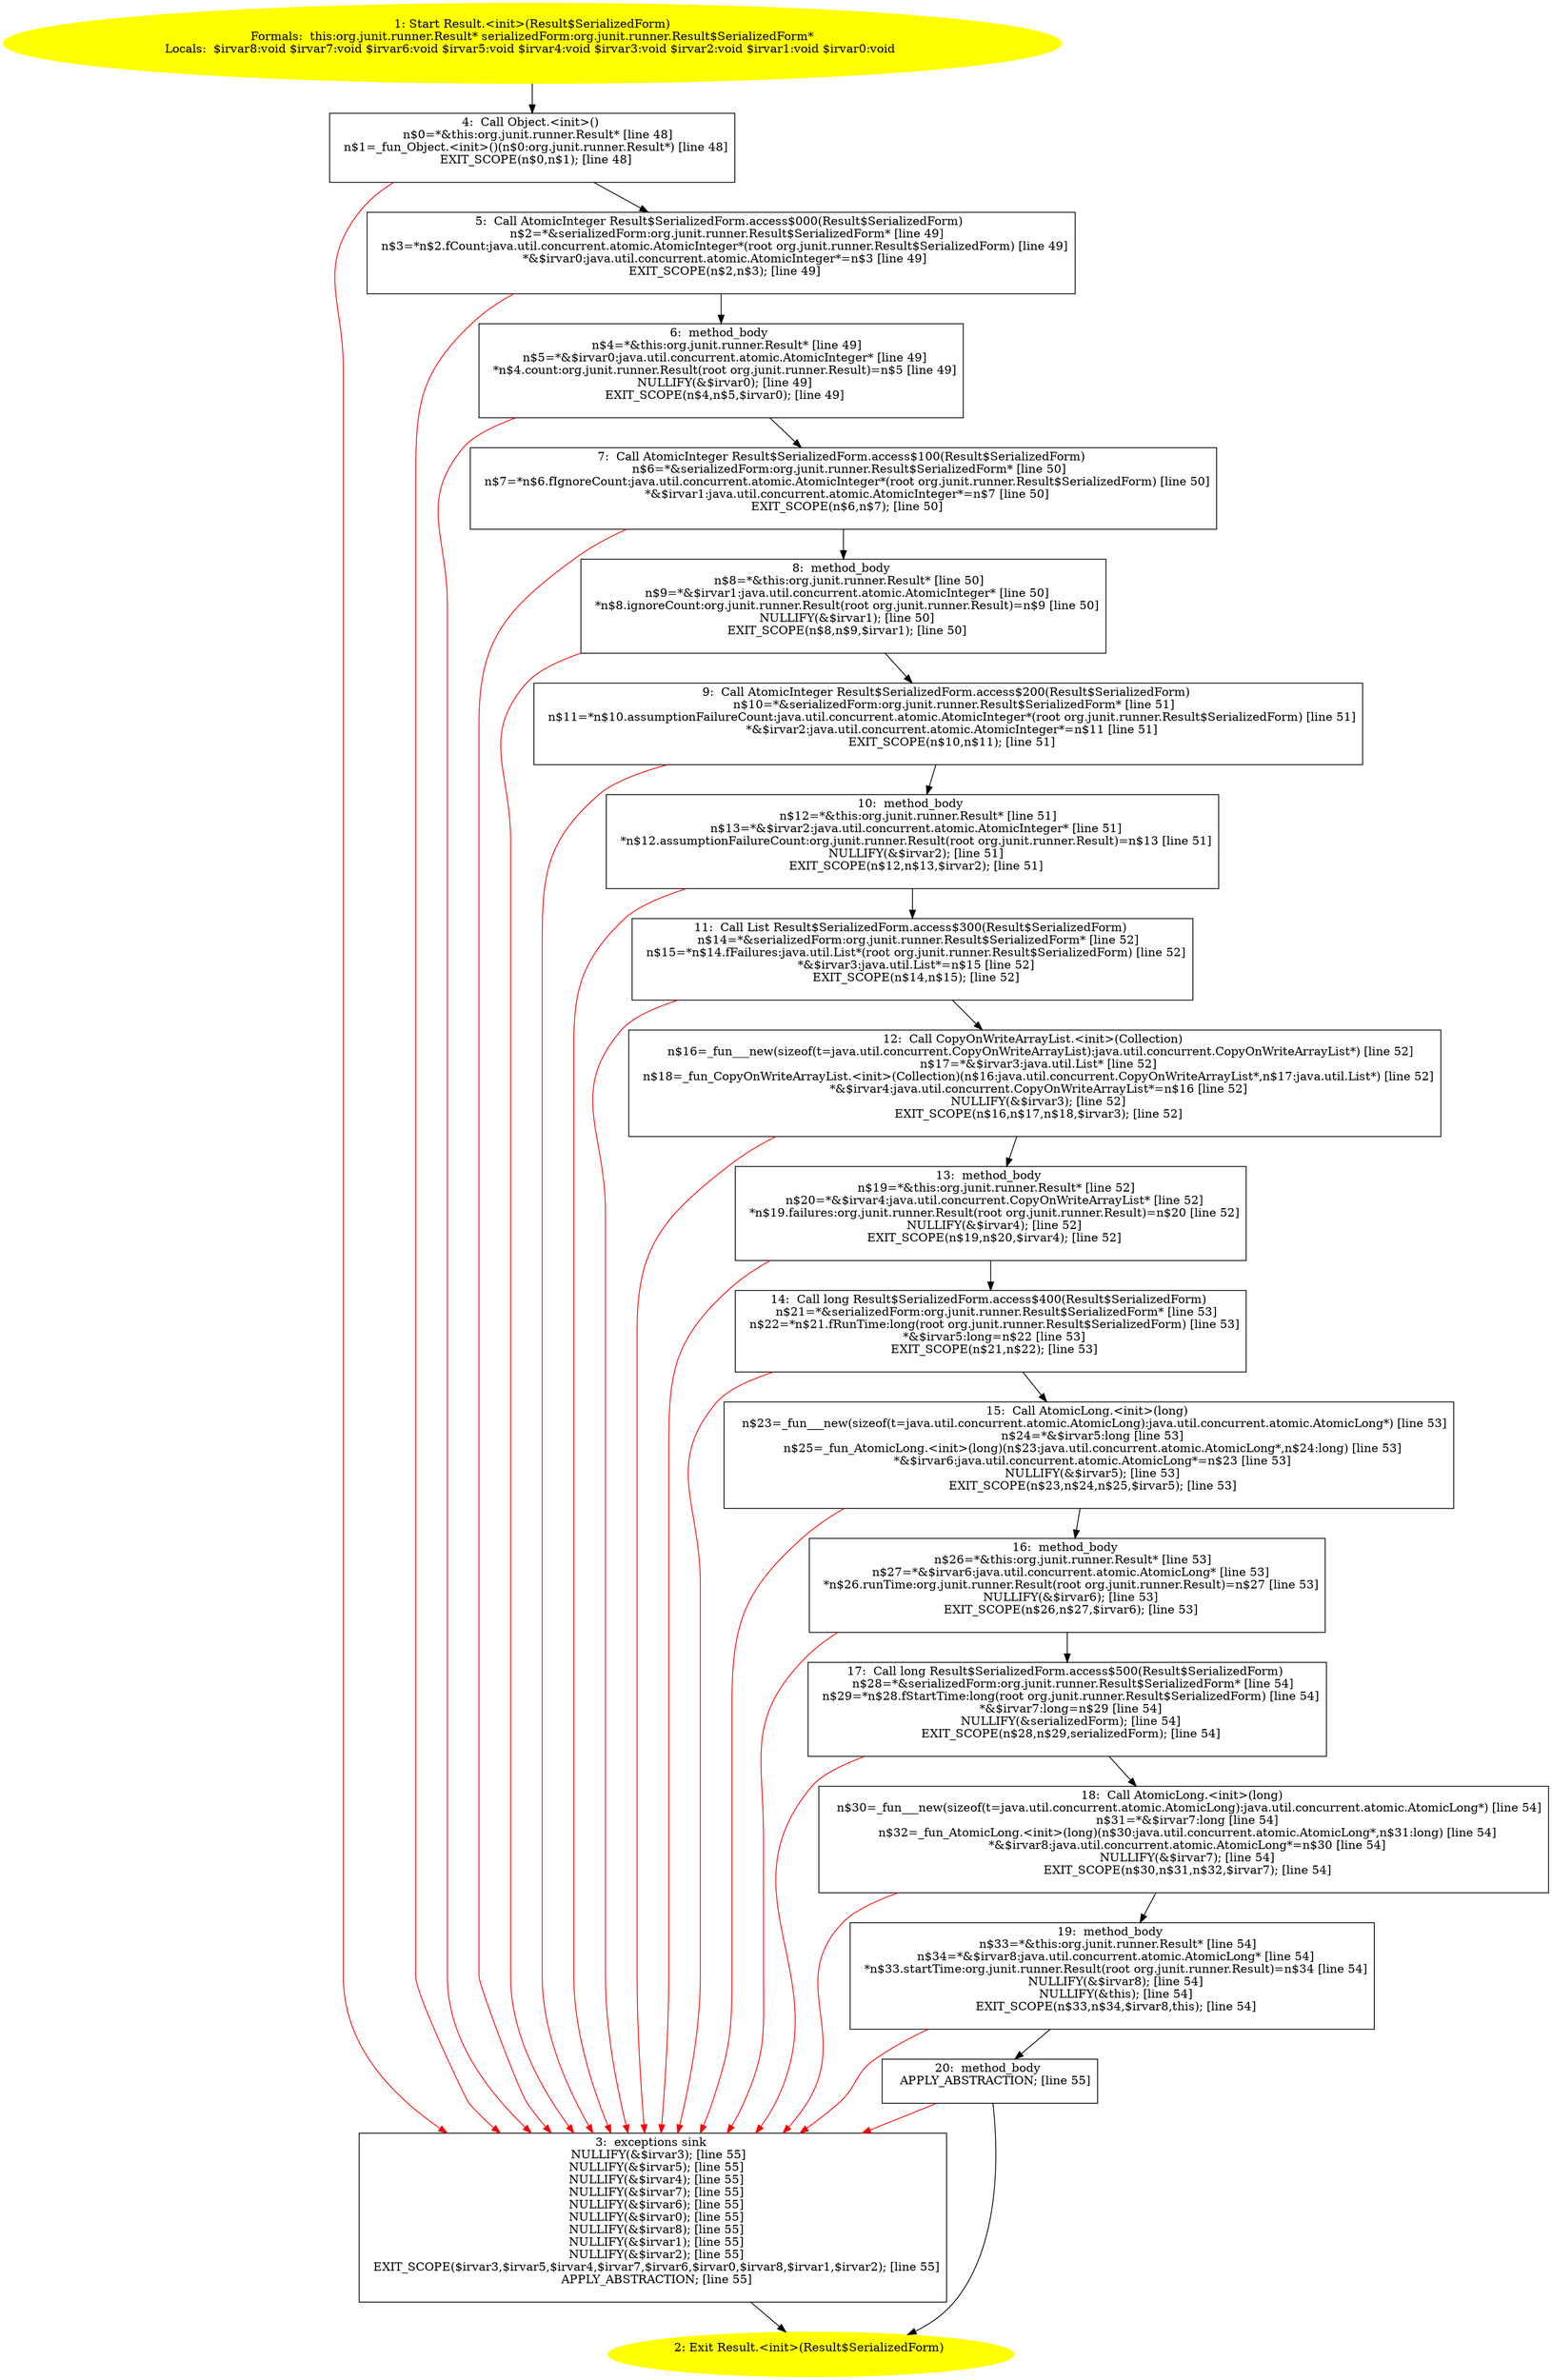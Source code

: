 /* @generated */
digraph cfg {
"org.junit.runner.Result.<init>(org.junit.runner.Result$SerializedForm).6b6fc0f77acfa5e105d82417912eab49_1" [label="1: Start Result.<init>(Result$SerializedForm)\nFormals:  this:org.junit.runner.Result* serializedForm:org.junit.runner.Result$SerializedForm*\nLocals:  $irvar8:void $irvar7:void $irvar6:void $irvar5:void $irvar4:void $irvar3:void $irvar2:void $irvar1:void $irvar0:void \n  " color=yellow style=filled]
	

	 "org.junit.runner.Result.<init>(org.junit.runner.Result$SerializedForm).6b6fc0f77acfa5e105d82417912eab49_1" -> "org.junit.runner.Result.<init>(org.junit.runner.Result$SerializedForm).6b6fc0f77acfa5e105d82417912eab49_4" ;
"org.junit.runner.Result.<init>(org.junit.runner.Result$SerializedForm).6b6fc0f77acfa5e105d82417912eab49_2" [label="2: Exit Result.<init>(Result$SerializedForm) \n  " color=yellow style=filled]
	

"org.junit.runner.Result.<init>(org.junit.runner.Result$SerializedForm).6b6fc0f77acfa5e105d82417912eab49_3" [label="3:  exceptions sink \n   NULLIFY(&$irvar3); [line 55]\n  NULLIFY(&$irvar5); [line 55]\n  NULLIFY(&$irvar4); [line 55]\n  NULLIFY(&$irvar7); [line 55]\n  NULLIFY(&$irvar6); [line 55]\n  NULLIFY(&$irvar0); [line 55]\n  NULLIFY(&$irvar8); [line 55]\n  NULLIFY(&$irvar1); [line 55]\n  NULLIFY(&$irvar2); [line 55]\n  EXIT_SCOPE($irvar3,$irvar5,$irvar4,$irvar7,$irvar6,$irvar0,$irvar8,$irvar1,$irvar2); [line 55]\n  APPLY_ABSTRACTION; [line 55]\n " shape="box"]
	

	 "org.junit.runner.Result.<init>(org.junit.runner.Result$SerializedForm).6b6fc0f77acfa5e105d82417912eab49_3" -> "org.junit.runner.Result.<init>(org.junit.runner.Result$SerializedForm).6b6fc0f77acfa5e105d82417912eab49_2" ;
"org.junit.runner.Result.<init>(org.junit.runner.Result$SerializedForm).6b6fc0f77acfa5e105d82417912eab49_4" [label="4:  Call Object.<init>() \n   n$0=*&this:org.junit.runner.Result* [line 48]\n  n$1=_fun_Object.<init>()(n$0:org.junit.runner.Result*) [line 48]\n  EXIT_SCOPE(n$0,n$1); [line 48]\n " shape="box"]
	

	 "org.junit.runner.Result.<init>(org.junit.runner.Result$SerializedForm).6b6fc0f77acfa5e105d82417912eab49_4" -> "org.junit.runner.Result.<init>(org.junit.runner.Result$SerializedForm).6b6fc0f77acfa5e105d82417912eab49_5" ;
	 "org.junit.runner.Result.<init>(org.junit.runner.Result$SerializedForm).6b6fc0f77acfa5e105d82417912eab49_4" -> "org.junit.runner.Result.<init>(org.junit.runner.Result$SerializedForm).6b6fc0f77acfa5e105d82417912eab49_3" [color="red" ];
"org.junit.runner.Result.<init>(org.junit.runner.Result$SerializedForm).6b6fc0f77acfa5e105d82417912eab49_5" [label="5:  Call AtomicInteger Result$SerializedForm.access$000(Result$SerializedForm) \n   n$2=*&serializedForm:org.junit.runner.Result$SerializedForm* [line 49]\n  n$3=*n$2.fCount:java.util.concurrent.atomic.AtomicInteger*(root org.junit.runner.Result$SerializedForm) [line 49]\n  *&$irvar0:java.util.concurrent.atomic.AtomicInteger*=n$3 [line 49]\n  EXIT_SCOPE(n$2,n$3); [line 49]\n " shape="box"]
	

	 "org.junit.runner.Result.<init>(org.junit.runner.Result$SerializedForm).6b6fc0f77acfa5e105d82417912eab49_5" -> "org.junit.runner.Result.<init>(org.junit.runner.Result$SerializedForm).6b6fc0f77acfa5e105d82417912eab49_6" ;
	 "org.junit.runner.Result.<init>(org.junit.runner.Result$SerializedForm).6b6fc0f77acfa5e105d82417912eab49_5" -> "org.junit.runner.Result.<init>(org.junit.runner.Result$SerializedForm).6b6fc0f77acfa5e105d82417912eab49_3" [color="red" ];
"org.junit.runner.Result.<init>(org.junit.runner.Result$SerializedForm).6b6fc0f77acfa5e105d82417912eab49_6" [label="6:  method_body \n   n$4=*&this:org.junit.runner.Result* [line 49]\n  n$5=*&$irvar0:java.util.concurrent.atomic.AtomicInteger* [line 49]\n  *n$4.count:org.junit.runner.Result(root org.junit.runner.Result)=n$5 [line 49]\n  NULLIFY(&$irvar0); [line 49]\n  EXIT_SCOPE(n$4,n$5,$irvar0); [line 49]\n " shape="box"]
	

	 "org.junit.runner.Result.<init>(org.junit.runner.Result$SerializedForm).6b6fc0f77acfa5e105d82417912eab49_6" -> "org.junit.runner.Result.<init>(org.junit.runner.Result$SerializedForm).6b6fc0f77acfa5e105d82417912eab49_7" ;
	 "org.junit.runner.Result.<init>(org.junit.runner.Result$SerializedForm).6b6fc0f77acfa5e105d82417912eab49_6" -> "org.junit.runner.Result.<init>(org.junit.runner.Result$SerializedForm).6b6fc0f77acfa5e105d82417912eab49_3" [color="red" ];
"org.junit.runner.Result.<init>(org.junit.runner.Result$SerializedForm).6b6fc0f77acfa5e105d82417912eab49_7" [label="7:  Call AtomicInteger Result$SerializedForm.access$100(Result$SerializedForm) \n   n$6=*&serializedForm:org.junit.runner.Result$SerializedForm* [line 50]\n  n$7=*n$6.fIgnoreCount:java.util.concurrent.atomic.AtomicInteger*(root org.junit.runner.Result$SerializedForm) [line 50]\n  *&$irvar1:java.util.concurrent.atomic.AtomicInteger*=n$7 [line 50]\n  EXIT_SCOPE(n$6,n$7); [line 50]\n " shape="box"]
	

	 "org.junit.runner.Result.<init>(org.junit.runner.Result$SerializedForm).6b6fc0f77acfa5e105d82417912eab49_7" -> "org.junit.runner.Result.<init>(org.junit.runner.Result$SerializedForm).6b6fc0f77acfa5e105d82417912eab49_8" ;
	 "org.junit.runner.Result.<init>(org.junit.runner.Result$SerializedForm).6b6fc0f77acfa5e105d82417912eab49_7" -> "org.junit.runner.Result.<init>(org.junit.runner.Result$SerializedForm).6b6fc0f77acfa5e105d82417912eab49_3" [color="red" ];
"org.junit.runner.Result.<init>(org.junit.runner.Result$SerializedForm).6b6fc0f77acfa5e105d82417912eab49_8" [label="8:  method_body \n   n$8=*&this:org.junit.runner.Result* [line 50]\n  n$9=*&$irvar1:java.util.concurrent.atomic.AtomicInteger* [line 50]\n  *n$8.ignoreCount:org.junit.runner.Result(root org.junit.runner.Result)=n$9 [line 50]\n  NULLIFY(&$irvar1); [line 50]\n  EXIT_SCOPE(n$8,n$9,$irvar1); [line 50]\n " shape="box"]
	

	 "org.junit.runner.Result.<init>(org.junit.runner.Result$SerializedForm).6b6fc0f77acfa5e105d82417912eab49_8" -> "org.junit.runner.Result.<init>(org.junit.runner.Result$SerializedForm).6b6fc0f77acfa5e105d82417912eab49_9" ;
	 "org.junit.runner.Result.<init>(org.junit.runner.Result$SerializedForm).6b6fc0f77acfa5e105d82417912eab49_8" -> "org.junit.runner.Result.<init>(org.junit.runner.Result$SerializedForm).6b6fc0f77acfa5e105d82417912eab49_3" [color="red" ];
"org.junit.runner.Result.<init>(org.junit.runner.Result$SerializedForm).6b6fc0f77acfa5e105d82417912eab49_9" [label="9:  Call AtomicInteger Result$SerializedForm.access$200(Result$SerializedForm) \n   n$10=*&serializedForm:org.junit.runner.Result$SerializedForm* [line 51]\n  n$11=*n$10.assumptionFailureCount:java.util.concurrent.atomic.AtomicInteger*(root org.junit.runner.Result$SerializedForm) [line 51]\n  *&$irvar2:java.util.concurrent.atomic.AtomicInteger*=n$11 [line 51]\n  EXIT_SCOPE(n$10,n$11); [line 51]\n " shape="box"]
	

	 "org.junit.runner.Result.<init>(org.junit.runner.Result$SerializedForm).6b6fc0f77acfa5e105d82417912eab49_9" -> "org.junit.runner.Result.<init>(org.junit.runner.Result$SerializedForm).6b6fc0f77acfa5e105d82417912eab49_10" ;
	 "org.junit.runner.Result.<init>(org.junit.runner.Result$SerializedForm).6b6fc0f77acfa5e105d82417912eab49_9" -> "org.junit.runner.Result.<init>(org.junit.runner.Result$SerializedForm).6b6fc0f77acfa5e105d82417912eab49_3" [color="red" ];
"org.junit.runner.Result.<init>(org.junit.runner.Result$SerializedForm).6b6fc0f77acfa5e105d82417912eab49_10" [label="10:  method_body \n   n$12=*&this:org.junit.runner.Result* [line 51]\n  n$13=*&$irvar2:java.util.concurrent.atomic.AtomicInteger* [line 51]\n  *n$12.assumptionFailureCount:org.junit.runner.Result(root org.junit.runner.Result)=n$13 [line 51]\n  NULLIFY(&$irvar2); [line 51]\n  EXIT_SCOPE(n$12,n$13,$irvar2); [line 51]\n " shape="box"]
	

	 "org.junit.runner.Result.<init>(org.junit.runner.Result$SerializedForm).6b6fc0f77acfa5e105d82417912eab49_10" -> "org.junit.runner.Result.<init>(org.junit.runner.Result$SerializedForm).6b6fc0f77acfa5e105d82417912eab49_11" ;
	 "org.junit.runner.Result.<init>(org.junit.runner.Result$SerializedForm).6b6fc0f77acfa5e105d82417912eab49_10" -> "org.junit.runner.Result.<init>(org.junit.runner.Result$SerializedForm).6b6fc0f77acfa5e105d82417912eab49_3" [color="red" ];
"org.junit.runner.Result.<init>(org.junit.runner.Result$SerializedForm).6b6fc0f77acfa5e105d82417912eab49_11" [label="11:  Call List Result$SerializedForm.access$300(Result$SerializedForm) \n   n$14=*&serializedForm:org.junit.runner.Result$SerializedForm* [line 52]\n  n$15=*n$14.fFailures:java.util.List*(root org.junit.runner.Result$SerializedForm) [line 52]\n  *&$irvar3:java.util.List*=n$15 [line 52]\n  EXIT_SCOPE(n$14,n$15); [line 52]\n " shape="box"]
	

	 "org.junit.runner.Result.<init>(org.junit.runner.Result$SerializedForm).6b6fc0f77acfa5e105d82417912eab49_11" -> "org.junit.runner.Result.<init>(org.junit.runner.Result$SerializedForm).6b6fc0f77acfa5e105d82417912eab49_12" ;
	 "org.junit.runner.Result.<init>(org.junit.runner.Result$SerializedForm).6b6fc0f77acfa5e105d82417912eab49_11" -> "org.junit.runner.Result.<init>(org.junit.runner.Result$SerializedForm).6b6fc0f77acfa5e105d82417912eab49_3" [color="red" ];
"org.junit.runner.Result.<init>(org.junit.runner.Result$SerializedForm).6b6fc0f77acfa5e105d82417912eab49_12" [label="12:  Call CopyOnWriteArrayList.<init>(Collection) \n   n$16=_fun___new(sizeof(t=java.util.concurrent.CopyOnWriteArrayList):java.util.concurrent.CopyOnWriteArrayList*) [line 52]\n  n$17=*&$irvar3:java.util.List* [line 52]\n  n$18=_fun_CopyOnWriteArrayList.<init>(Collection)(n$16:java.util.concurrent.CopyOnWriteArrayList*,n$17:java.util.List*) [line 52]\n  *&$irvar4:java.util.concurrent.CopyOnWriteArrayList*=n$16 [line 52]\n  NULLIFY(&$irvar3); [line 52]\n  EXIT_SCOPE(n$16,n$17,n$18,$irvar3); [line 52]\n " shape="box"]
	

	 "org.junit.runner.Result.<init>(org.junit.runner.Result$SerializedForm).6b6fc0f77acfa5e105d82417912eab49_12" -> "org.junit.runner.Result.<init>(org.junit.runner.Result$SerializedForm).6b6fc0f77acfa5e105d82417912eab49_13" ;
	 "org.junit.runner.Result.<init>(org.junit.runner.Result$SerializedForm).6b6fc0f77acfa5e105d82417912eab49_12" -> "org.junit.runner.Result.<init>(org.junit.runner.Result$SerializedForm).6b6fc0f77acfa5e105d82417912eab49_3" [color="red" ];
"org.junit.runner.Result.<init>(org.junit.runner.Result$SerializedForm).6b6fc0f77acfa5e105d82417912eab49_13" [label="13:  method_body \n   n$19=*&this:org.junit.runner.Result* [line 52]\n  n$20=*&$irvar4:java.util.concurrent.CopyOnWriteArrayList* [line 52]\n  *n$19.failures:org.junit.runner.Result(root org.junit.runner.Result)=n$20 [line 52]\n  NULLIFY(&$irvar4); [line 52]\n  EXIT_SCOPE(n$19,n$20,$irvar4); [line 52]\n " shape="box"]
	

	 "org.junit.runner.Result.<init>(org.junit.runner.Result$SerializedForm).6b6fc0f77acfa5e105d82417912eab49_13" -> "org.junit.runner.Result.<init>(org.junit.runner.Result$SerializedForm).6b6fc0f77acfa5e105d82417912eab49_14" ;
	 "org.junit.runner.Result.<init>(org.junit.runner.Result$SerializedForm).6b6fc0f77acfa5e105d82417912eab49_13" -> "org.junit.runner.Result.<init>(org.junit.runner.Result$SerializedForm).6b6fc0f77acfa5e105d82417912eab49_3" [color="red" ];
"org.junit.runner.Result.<init>(org.junit.runner.Result$SerializedForm).6b6fc0f77acfa5e105d82417912eab49_14" [label="14:  Call long Result$SerializedForm.access$400(Result$SerializedForm) \n   n$21=*&serializedForm:org.junit.runner.Result$SerializedForm* [line 53]\n  n$22=*n$21.fRunTime:long(root org.junit.runner.Result$SerializedForm) [line 53]\n  *&$irvar5:long=n$22 [line 53]\n  EXIT_SCOPE(n$21,n$22); [line 53]\n " shape="box"]
	

	 "org.junit.runner.Result.<init>(org.junit.runner.Result$SerializedForm).6b6fc0f77acfa5e105d82417912eab49_14" -> "org.junit.runner.Result.<init>(org.junit.runner.Result$SerializedForm).6b6fc0f77acfa5e105d82417912eab49_15" ;
	 "org.junit.runner.Result.<init>(org.junit.runner.Result$SerializedForm).6b6fc0f77acfa5e105d82417912eab49_14" -> "org.junit.runner.Result.<init>(org.junit.runner.Result$SerializedForm).6b6fc0f77acfa5e105d82417912eab49_3" [color="red" ];
"org.junit.runner.Result.<init>(org.junit.runner.Result$SerializedForm).6b6fc0f77acfa5e105d82417912eab49_15" [label="15:  Call AtomicLong.<init>(long) \n   n$23=_fun___new(sizeof(t=java.util.concurrent.atomic.AtomicLong):java.util.concurrent.atomic.AtomicLong*) [line 53]\n  n$24=*&$irvar5:long [line 53]\n  n$25=_fun_AtomicLong.<init>(long)(n$23:java.util.concurrent.atomic.AtomicLong*,n$24:long) [line 53]\n  *&$irvar6:java.util.concurrent.atomic.AtomicLong*=n$23 [line 53]\n  NULLIFY(&$irvar5); [line 53]\n  EXIT_SCOPE(n$23,n$24,n$25,$irvar5); [line 53]\n " shape="box"]
	

	 "org.junit.runner.Result.<init>(org.junit.runner.Result$SerializedForm).6b6fc0f77acfa5e105d82417912eab49_15" -> "org.junit.runner.Result.<init>(org.junit.runner.Result$SerializedForm).6b6fc0f77acfa5e105d82417912eab49_16" ;
	 "org.junit.runner.Result.<init>(org.junit.runner.Result$SerializedForm).6b6fc0f77acfa5e105d82417912eab49_15" -> "org.junit.runner.Result.<init>(org.junit.runner.Result$SerializedForm).6b6fc0f77acfa5e105d82417912eab49_3" [color="red" ];
"org.junit.runner.Result.<init>(org.junit.runner.Result$SerializedForm).6b6fc0f77acfa5e105d82417912eab49_16" [label="16:  method_body \n   n$26=*&this:org.junit.runner.Result* [line 53]\n  n$27=*&$irvar6:java.util.concurrent.atomic.AtomicLong* [line 53]\n  *n$26.runTime:org.junit.runner.Result(root org.junit.runner.Result)=n$27 [line 53]\n  NULLIFY(&$irvar6); [line 53]\n  EXIT_SCOPE(n$26,n$27,$irvar6); [line 53]\n " shape="box"]
	

	 "org.junit.runner.Result.<init>(org.junit.runner.Result$SerializedForm).6b6fc0f77acfa5e105d82417912eab49_16" -> "org.junit.runner.Result.<init>(org.junit.runner.Result$SerializedForm).6b6fc0f77acfa5e105d82417912eab49_17" ;
	 "org.junit.runner.Result.<init>(org.junit.runner.Result$SerializedForm).6b6fc0f77acfa5e105d82417912eab49_16" -> "org.junit.runner.Result.<init>(org.junit.runner.Result$SerializedForm).6b6fc0f77acfa5e105d82417912eab49_3" [color="red" ];
"org.junit.runner.Result.<init>(org.junit.runner.Result$SerializedForm).6b6fc0f77acfa5e105d82417912eab49_17" [label="17:  Call long Result$SerializedForm.access$500(Result$SerializedForm) \n   n$28=*&serializedForm:org.junit.runner.Result$SerializedForm* [line 54]\n  n$29=*n$28.fStartTime:long(root org.junit.runner.Result$SerializedForm) [line 54]\n  *&$irvar7:long=n$29 [line 54]\n  NULLIFY(&serializedForm); [line 54]\n  EXIT_SCOPE(n$28,n$29,serializedForm); [line 54]\n " shape="box"]
	

	 "org.junit.runner.Result.<init>(org.junit.runner.Result$SerializedForm).6b6fc0f77acfa5e105d82417912eab49_17" -> "org.junit.runner.Result.<init>(org.junit.runner.Result$SerializedForm).6b6fc0f77acfa5e105d82417912eab49_18" ;
	 "org.junit.runner.Result.<init>(org.junit.runner.Result$SerializedForm).6b6fc0f77acfa5e105d82417912eab49_17" -> "org.junit.runner.Result.<init>(org.junit.runner.Result$SerializedForm).6b6fc0f77acfa5e105d82417912eab49_3" [color="red" ];
"org.junit.runner.Result.<init>(org.junit.runner.Result$SerializedForm).6b6fc0f77acfa5e105d82417912eab49_18" [label="18:  Call AtomicLong.<init>(long) \n   n$30=_fun___new(sizeof(t=java.util.concurrent.atomic.AtomicLong):java.util.concurrent.atomic.AtomicLong*) [line 54]\n  n$31=*&$irvar7:long [line 54]\n  n$32=_fun_AtomicLong.<init>(long)(n$30:java.util.concurrent.atomic.AtomicLong*,n$31:long) [line 54]\n  *&$irvar8:java.util.concurrent.atomic.AtomicLong*=n$30 [line 54]\n  NULLIFY(&$irvar7); [line 54]\n  EXIT_SCOPE(n$30,n$31,n$32,$irvar7); [line 54]\n " shape="box"]
	

	 "org.junit.runner.Result.<init>(org.junit.runner.Result$SerializedForm).6b6fc0f77acfa5e105d82417912eab49_18" -> "org.junit.runner.Result.<init>(org.junit.runner.Result$SerializedForm).6b6fc0f77acfa5e105d82417912eab49_19" ;
	 "org.junit.runner.Result.<init>(org.junit.runner.Result$SerializedForm).6b6fc0f77acfa5e105d82417912eab49_18" -> "org.junit.runner.Result.<init>(org.junit.runner.Result$SerializedForm).6b6fc0f77acfa5e105d82417912eab49_3" [color="red" ];
"org.junit.runner.Result.<init>(org.junit.runner.Result$SerializedForm).6b6fc0f77acfa5e105d82417912eab49_19" [label="19:  method_body \n   n$33=*&this:org.junit.runner.Result* [line 54]\n  n$34=*&$irvar8:java.util.concurrent.atomic.AtomicLong* [line 54]\n  *n$33.startTime:org.junit.runner.Result(root org.junit.runner.Result)=n$34 [line 54]\n  NULLIFY(&$irvar8); [line 54]\n  NULLIFY(&this); [line 54]\n  EXIT_SCOPE(n$33,n$34,$irvar8,this); [line 54]\n " shape="box"]
	

	 "org.junit.runner.Result.<init>(org.junit.runner.Result$SerializedForm).6b6fc0f77acfa5e105d82417912eab49_19" -> "org.junit.runner.Result.<init>(org.junit.runner.Result$SerializedForm).6b6fc0f77acfa5e105d82417912eab49_20" ;
	 "org.junit.runner.Result.<init>(org.junit.runner.Result$SerializedForm).6b6fc0f77acfa5e105d82417912eab49_19" -> "org.junit.runner.Result.<init>(org.junit.runner.Result$SerializedForm).6b6fc0f77acfa5e105d82417912eab49_3" [color="red" ];
"org.junit.runner.Result.<init>(org.junit.runner.Result$SerializedForm).6b6fc0f77acfa5e105d82417912eab49_20" [label="20:  method_body \n   APPLY_ABSTRACTION; [line 55]\n " shape="box"]
	

	 "org.junit.runner.Result.<init>(org.junit.runner.Result$SerializedForm).6b6fc0f77acfa5e105d82417912eab49_20" -> "org.junit.runner.Result.<init>(org.junit.runner.Result$SerializedForm).6b6fc0f77acfa5e105d82417912eab49_2" ;
	 "org.junit.runner.Result.<init>(org.junit.runner.Result$SerializedForm).6b6fc0f77acfa5e105d82417912eab49_20" -> "org.junit.runner.Result.<init>(org.junit.runner.Result$SerializedForm).6b6fc0f77acfa5e105d82417912eab49_3" [color="red" ];
}
